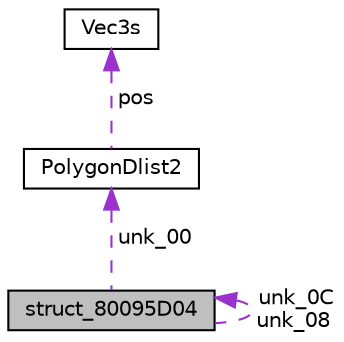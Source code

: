 digraph "struct_80095D04"
{
 // LATEX_PDF_SIZE
  edge [fontname="Helvetica",fontsize="10",labelfontname="Helvetica",labelfontsize="10"];
  node [fontname="Helvetica",fontsize="10",shape=record];
  Node1 [label="struct_80095D04",height=0.2,width=0.4,color="black", fillcolor="grey75", style="filled", fontcolor="black",tooltip=" "];
  Node1 -> Node1 [dir="back",color="darkorchid3",fontsize="10",style="dashed",label=" unk_0C\nunk_08" ,fontname="Helvetica"];
  Node2 -> Node1 [dir="back",color="darkorchid3",fontsize="10",style="dashed",label=" unk_00" ,fontname="Helvetica"];
  Node2 [label="PolygonDlist2",height=0.2,width=0.4,color="black", fillcolor="white", style="filled",URL="$d5/d6b/structPolygonDlist2.html",tooltip=" "];
  Node3 -> Node2 [dir="back",color="darkorchid3",fontsize="10",style="dashed",label=" pos" ,fontname="Helvetica"];
  Node3 [label="Vec3s",height=0.2,width=0.4,color="black", fillcolor="white", style="filled",URL="$d8/d79/structVec3s.html",tooltip=" "];
}
